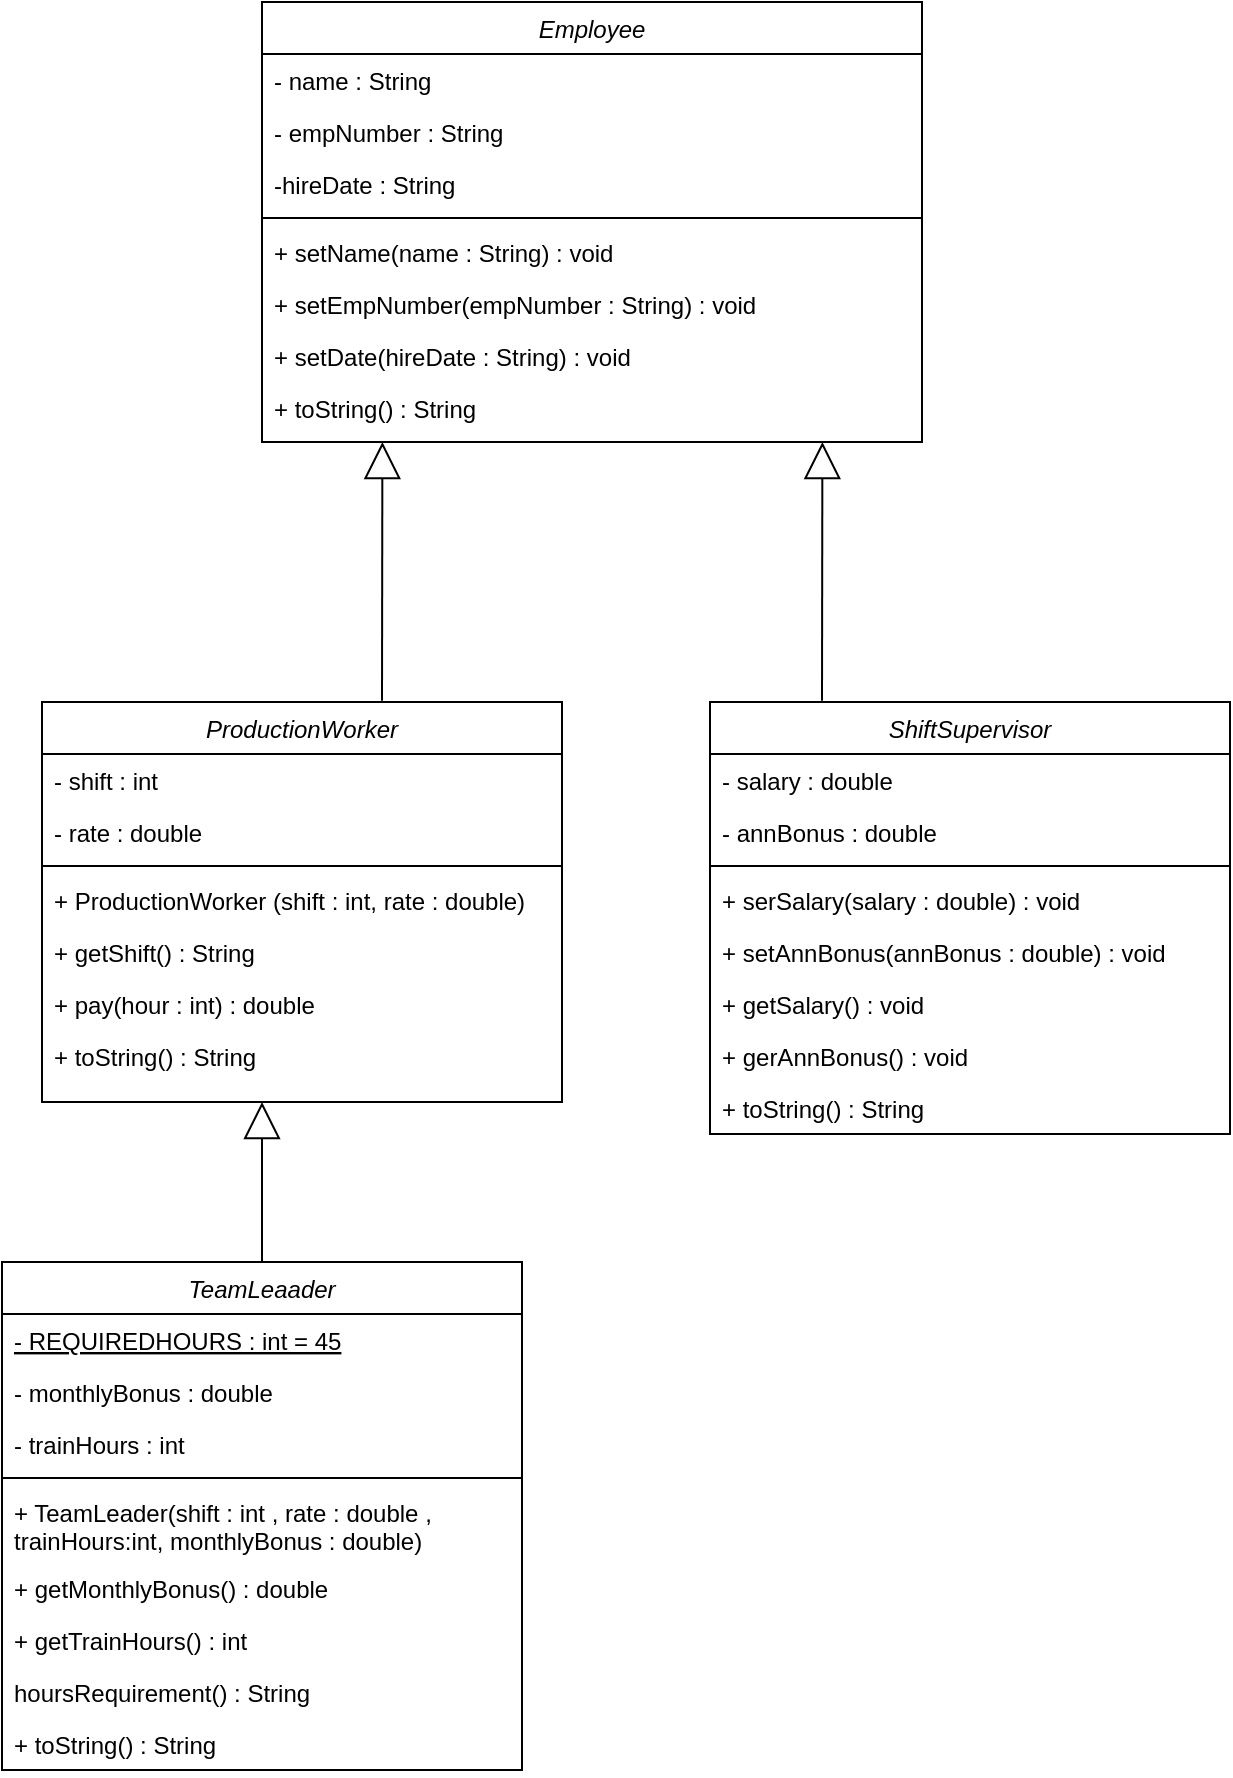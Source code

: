 <mxfile version="13.10.1" type="github">
  <diagram id="C5RBs43oDa-KdzZeNtuy" name="Page-1">
    <mxGraphModel dx="1406" dy="588" grid="1" gridSize="10" guides="1" tooltips="1" connect="1" arrows="1" fold="1" page="1" pageScale="1" pageWidth="827" pageHeight="1169" math="0" shadow="0">
      <root>
        <mxCell id="WIyWlLk6GJQsqaUBKTNV-0" />
        <mxCell id="WIyWlLk6GJQsqaUBKTNV-1" parent="WIyWlLk6GJQsqaUBKTNV-0" />
        <mxCell id="zkfFHV4jXpPFQw0GAbJ--0" value="Employee" style="swimlane;fontStyle=2;align=center;verticalAlign=top;childLayout=stackLayout;horizontal=1;startSize=26;horizontalStack=0;resizeParent=1;resizeLast=0;collapsible=1;marginBottom=0;rounded=0;shadow=0;strokeWidth=1;" parent="WIyWlLk6GJQsqaUBKTNV-1" vertex="1">
          <mxGeometry x="190" y="20" width="330" height="220" as="geometry">
            <mxRectangle x="230" y="140" width="160" height="26" as="alternateBounds" />
          </mxGeometry>
        </mxCell>
        <mxCell id="zkfFHV4jXpPFQw0GAbJ--2" value="- name : String" style="text;align=left;verticalAlign=top;spacingLeft=4;spacingRight=4;overflow=hidden;rotatable=0;points=[[0,0.5],[1,0.5]];portConstraint=eastwest;rounded=0;shadow=0;html=0;" parent="zkfFHV4jXpPFQw0GAbJ--0" vertex="1">
          <mxGeometry y="26" width="330" height="26" as="geometry" />
        </mxCell>
        <mxCell id="zkfFHV4jXpPFQw0GAbJ--3" value="- empNumber : String" style="text;align=left;verticalAlign=top;spacingLeft=4;spacingRight=4;overflow=hidden;rotatable=0;points=[[0,0.5],[1,0.5]];portConstraint=eastwest;rounded=0;shadow=0;html=0;" parent="zkfFHV4jXpPFQw0GAbJ--0" vertex="1">
          <mxGeometry y="52" width="330" height="26" as="geometry" />
        </mxCell>
        <mxCell id="ElF2hct-cSPlqk63naVW-0" value="-hireDate : String" style="text;align=left;verticalAlign=top;spacingLeft=4;spacingRight=4;overflow=hidden;rotatable=0;points=[[0,0.5],[1,0.5]];portConstraint=eastwest;rounded=0;shadow=0;html=0;" vertex="1" parent="zkfFHV4jXpPFQw0GAbJ--0">
          <mxGeometry y="78" width="330" height="26" as="geometry" />
        </mxCell>
        <mxCell id="zkfFHV4jXpPFQw0GAbJ--4" value="" style="line;html=1;strokeWidth=1;align=left;verticalAlign=middle;spacingTop=-1;spacingLeft=3;spacingRight=3;rotatable=0;labelPosition=right;points=[];portConstraint=eastwest;" parent="zkfFHV4jXpPFQw0GAbJ--0" vertex="1">
          <mxGeometry y="104" width="330" height="8" as="geometry" />
        </mxCell>
        <mxCell id="ElF2hct-cSPlqk63naVW-2" value="+ setName(name : String) : void" style="text;align=left;verticalAlign=top;spacingLeft=4;spacingRight=4;overflow=hidden;rotatable=0;points=[[0,0.5],[1,0.5]];portConstraint=eastwest;" vertex="1" parent="zkfFHV4jXpPFQw0GAbJ--0">
          <mxGeometry y="112" width="330" height="26" as="geometry" />
        </mxCell>
        <mxCell id="ElF2hct-cSPlqk63naVW-1" value="+ setEmpNumber(empNumber : String) : void" style="text;align=left;verticalAlign=top;spacingLeft=4;spacingRight=4;overflow=hidden;rotatable=0;points=[[0,0.5],[1,0.5]];portConstraint=eastwest;" vertex="1" parent="zkfFHV4jXpPFQw0GAbJ--0">
          <mxGeometry y="138" width="330" height="26" as="geometry" />
        </mxCell>
        <mxCell id="ElF2hct-cSPlqk63naVW-3" value="+ setDate(hireDate : String) : void" style="text;align=left;verticalAlign=top;spacingLeft=4;spacingRight=4;overflow=hidden;rotatable=0;points=[[0,0.5],[1,0.5]];portConstraint=eastwest;" vertex="1" parent="zkfFHV4jXpPFQw0GAbJ--0">
          <mxGeometry y="164" width="330" height="26" as="geometry" />
        </mxCell>
        <mxCell id="ElF2hct-cSPlqk63naVW-4" value="+ toString() : String" style="text;align=left;verticalAlign=top;spacingLeft=4;spacingRight=4;overflow=hidden;rotatable=0;points=[[0,0.5],[1,0.5]];portConstraint=eastwest;" vertex="1" parent="zkfFHV4jXpPFQw0GAbJ--0">
          <mxGeometry y="190" width="330" height="26" as="geometry" />
        </mxCell>
        <mxCell id="ElF2hct-cSPlqk63naVW-6" value="ProductionWorker" style="swimlane;fontStyle=2;align=center;verticalAlign=top;childLayout=stackLayout;horizontal=1;startSize=26;horizontalStack=0;resizeParent=1;resizeLast=0;collapsible=1;marginBottom=0;rounded=0;shadow=0;strokeWidth=1;" vertex="1" parent="WIyWlLk6GJQsqaUBKTNV-1">
          <mxGeometry x="80" y="370" width="260" height="200" as="geometry">
            <mxRectangle x="230" y="140" width="160" height="26" as="alternateBounds" />
          </mxGeometry>
        </mxCell>
        <mxCell id="ElF2hct-cSPlqk63naVW-7" value="- shift : int " style="text;align=left;verticalAlign=top;spacingLeft=4;spacingRight=4;overflow=hidden;rotatable=0;points=[[0,0.5],[1,0.5]];portConstraint=eastwest;rounded=0;shadow=0;html=0;" vertex="1" parent="ElF2hct-cSPlqk63naVW-6">
          <mxGeometry y="26" width="260" height="26" as="geometry" />
        </mxCell>
        <mxCell id="ElF2hct-cSPlqk63naVW-8" value="- rate : double" style="text;align=left;verticalAlign=top;spacingLeft=4;spacingRight=4;overflow=hidden;rotatable=0;points=[[0,0.5],[1,0.5]];portConstraint=eastwest;rounded=0;shadow=0;html=0;" vertex="1" parent="ElF2hct-cSPlqk63naVW-6">
          <mxGeometry y="52" width="260" height="26" as="geometry" />
        </mxCell>
        <mxCell id="ElF2hct-cSPlqk63naVW-10" value="" style="line;html=1;strokeWidth=1;align=left;verticalAlign=middle;spacingTop=-1;spacingLeft=3;spacingRight=3;rotatable=0;labelPosition=right;points=[];portConstraint=eastwest;" vertex="1" parent="ElF2hct-cSPlqk63naVW-6">
          <mxGeometry y="78" width="260" height="8" as="geometry" />
        </mxCell>
        <mxCell id="ElF2hct-cSPlqk63naVW-11" value="+ ProductionWorker (shift : int, rate : double)" style="text;align=left;verticalAlign=top;spacingLeft=4;spacingRight=4;overflow=hidden;rotatable=0;points=[[0,0.5],[1,0.5]];portConstraint=eastwest;" vertex="1" parent="ElF2hct-cSPlqk63naVW-6">
          <mxGeometry y="86" width="260" height="26" as="geometry" />
        </mxCell>
        <mxCell id="ElF2hct-cSPlqk63naVW-12" value="+ getShift() : String" style="text;align=left;verticalAlign=top;spacingLeft=4;spacingRight=4;overflow=hidden;rotatable=0;points=[[0,0.5],[1,0.5]];portConstraint=eastwest;" vertex="1" parent="ElF2hct-cSPlqk63naVW-6">
          <mxGeometry y="112" width="260" height="26" as="geometry" />
        </mxCell>
        <mxCell id="ElF2hct-cSPlqk63naVW-13" value="+ pay(hour : int) : double" style="text;align=left;verticalAlign=top;spacingLeft=4;spacingRight=4;overflow=hidden;rotatable=0;points=[[0,0.5],[1,0.5]];portConstraint=eastwest;" vertex="1" parent="ElF2hct-cSPlqk63naVW-6">
          <mxGeometry y="138" width="260" height="26" as="geometry" />
        </mxCell>
        <mxCell id="ElF2hct-cSPlqk63naVW-15" value="+ toString() : String" style="text;align=left;verticalAlign=top;spacingLeft=4;spacingRight=4;overflow=hidden;rotatable=0;points=[[0,0.5],[1,0.5]];portConstraint=eastwest;" vertex="1" parent="ElF2hct-cSPlqk63naVW-6">
          <mxGeometry y="164" width="260" height="26" as="geometry" />
        </mxCell>
        <mxCell id="ElF2hct-cSPlqk63naVW-16" value="ShiftSupervisor" style="swimlane;fontStyle=2;align=center;verticalAlign=top;childLayout=stackLayout;horizontal=1;startSize=26;horizontalStack=0;resizeParent=1;resizeLast=0;collapsible=1;marginBottom=0;rounded=0;shadow=0;strokeWidth=1;" vertex="1" parent="WIyWlLk6GJQsqaUBKTNV-1">
          <mxGeometry x="414" y="370" width="260" height="216" as="geometry">
            <mxRectangle x="230" y="140" width="160" height="26" as="alternateBounds" />
          </mxGeometry>
        </mxCell>
        <mxCell id="ElF2hct-cSPlqk63naVW-17" value="- salary : double" style="text;align=left;verticalAlign=top;spacingLeft=4;spacingRight=4;overflow=hidden;rotatable=0;points=[[0,0.5],[1,0.5]];portConstraint=eastwest;rounded=0;shadow=0;html=0;" vertex="1" parent="ElF2hct-cSPlqk63naVW-16">
          <mxGeometry y="26" width="260" height="26" as="geometry" />
        </mxCell>
        <mxCell id="ElF2hct-cSPlqk63naVW-18" value="- annBonus : double" style="text;align=left;verticalAlign=top;spacingLeft=4;spacingRight=4;overflow=hidden;rotatable=0;points=[[0,0.5],[1,0.5]];portConstraint=eastwest;rounded=0;shadow=0;html=0;" vertex="1" parent="ElF2hct-cSPlqk63naVW-16">
          <mxGeometry y="52" width="260" height="26" as="geometry" />
        </mxCell>
        <mxCell id="ElF2hct-cSPlqk63naVW-19" value="" style="line;html=1;strokeWidth=1;align=left;verticalAlign=middle;spacingTop=-1;spacingLeft=3;spacingRight=3;rotatable=0;labelPosition=right;points=[];portConstraint=eastwest;" vertex="1" parent="ElF2hct-cSPlqk63naVW-16">
          <mxGeometry y="78" width="260" height="8" as="geometry" />
        </mxCell>
        <mxCell id="ElF2hct-cSPlqk63naVW-20" value="+ serSalary(salary : double) : void" style="text;align=left;verticalAlign=top;spacingLeft=4;spacingRight=4;overflow=hidden;rotatable=0;points=[[0,0.5],[1,0.5]];portConstraint=eastwest;" vertex="1" parent="ElF2hct-cSPlqk63naVW-16">
          <mxGeometry y="86" width="260" height="26" as="geometry" />
        </mxCell>
        <mxCell id="ElF2hct-cSPlqk63naVW-21" value="+ setAnnBonus(annBonus : double) : void" style="text;align=left;verticalAlign=top;spacingLeft=4;spacingRight=4;overflow=hidden;rotatable=0;points=[[0,0.5],[1,0.5]];portConstraint=eastwest;" vertex="1" parent="ElF2hct-cSPlqk63naVW-16">
          <mxGeometry y="112" width="260" height="26" as="geometry" />
        </mxCell>
        <mxCell id="ElF2hct-cSPlqk63naVW-22" value="+ getSalary() : void" style="text;align=left;verticalAlign=top;spacingLeft=4;spacingRight=4;overflow=hidden;rotatable=0;points=[[0,0.5],[1,0.5]];portConstraint=eastwest;" vertex="1" parent="ElF2hct-cSPlqk63naVW-16">
          <mxGeometry y="138" width="260" height="26" as="geometry" />
        </mxCell>
        <mxCell id="ElF2hct-cSPlqk63naVW-23" value="+ gerAnnBonus() : void" style="text;align=left;verticalAlign=top;spacingLeft=4;spacingRight=4;overflow=hidden;rotatable=0;points=[[0,0.5],[1,0.5]];portConstraint=eastwest;" vertex="1" parent="ElF2hct-cSPlqk63naVW-16">
          <mxGeometry y="164" width="260" height="26" as="geometry" />
        </mxCell>
        <mxCell id="ElF2hct-cSPlqk63naVW-24" value="+ toString() : String" style="text;align=left;verticalAlign=top;spacingLeft=4;spacingRight=4;overflow=hidden;rotatable=0;points=[[0,0.5],[1,0.5]];portConstraint=eastwest;" vertex="1" parent="ElF2hct-cSPlqk63naVW-16">
          <mxGeometry y="190" width="260" height="26" as="geometry" />
        </mxCell>
        <mxCell id="ElF2hct-cSPlqk63naVW-26" value="TeamLeaader" style="swimlane;fontStyle=2;align=center;verticalAlign=top;childLayout=stackLayout;horizontal=1;startSize=26;horizontalStack=0;resizeParent=1;resizeLast=0;collapsible=1;marginBottom=0;rounded=0;shadow=0;strokeWidth=1;" vertex="1" parent="WIyWlLk6GJQsqaUBKTNV-1">
          <mxGeometry x="60" y="650" width="260" height="254" as="geometry">
            <mxRectangle x="230" y="140" width="160" height="26" as="alternateBounds" />
          </mxGeometry>
        </mxCell>
        <mxCell id="ElF2hct-cSPlqk63naVW-27" value="- REQUIREDHOURS : int = 45" style="text;align=left;verticalAlign=top;spacingLeft=4;spacingRight=4;overflow=hidden;rotatable=0;points=[[0,0.5],[1,0.5]];portConstraint=eastwest;rounded=0;shadow=0;html=0;fontStyle=4" vertex="1" parent="ElF2hct-cSPlqk63naVW-26">
          <mxGeometry y="26" width="260" height="26" as="geometry" />
        </mxCell>
        <mxCell id="ElF2hct-cSPlqk63naVW-28" value="- monthlyBonus : double" style="text;align=left;verticalAlign=top;spacingLeft=4;spacingRight=4;overflow=hidden;rotatable=0;points=[[0,0.5],[1,0.5]];portConstraint=eastwest;rounded=0;shadow=0;html=0;" vertex="1" parent="ElF2hct-cSPlqk63naVW-26">
          <mxGeometry y="52" width="260" height="26" as="geometry" />
        </mxCell>
        <mxCell id="ElF2hct-cSPlqk63naVW-34" value="- trainHours : int" style="text;align=left;verticalAlign=top;spacingLeft=4;spacingRight=4;overflow=hidden;rotatable=0;points=[[0,0.5],[1,0.5]];portConstraint=eastwest;rounded=0;shadow=0;html=0;" vertex="1" parent="ElF2hct-cSPlqk63naVW-26">
          <mxGeometry y="78" width="260" height="26" as="geometry" />
        </mxCell>
        <mxCell id="ElF2hct-cSPlqk63naVW-29" value="" style="line;html=1;strokeWidth=1;align=left;verticalAlign=middle;spacingTop=-1;spacingLeft=3;spacingRight=3;rotatable=0;labelPosition=right;points=[];portConstraint=eastwest;" vertex="1" parent="ElF2hct-cSPlqk63naVW-26">
          <mxGeometry y="104" width="260" height="8" as="geometry" />
        </mxCell>
        <mxCell id="ElF2hct-cSPlqk63naVW-30" value="+ TeamLeader(shift : int , rate : double ,&#xa;trainHours:int, monthlyBonus : double)" style="text;align=left;verticalAlign=top;spacingLeft=4;spacingRight=4;overflow=hidden;rotatable=0;points=[[0,0.5],[1,0.5]];portConstraint=eastwest;" vertex="1" parent="ElF2hct-cSPlqk63naVW-26">
          <mxGeometry y="112" width="260" height="38" as="geometry" />
        </mxCell>
        <mxCell id="ElF2hct-cSPlqk63naVW-31" value="+ getMonthlyBonus() : double" style="text;align=left;verticalAlign=top;spacingLeft=4;spacingRight=4;overflow=hidden;rotatable=0;points=[[0,0.5],[1,0.5]];portConstraint=eastwest;" vertex="1" parent="ElF2hct-cSPlqk63naVW-26">
          <mxGeometry y="150" width="260" height="26" as="geometry" />
        </mxCell>
        <mxCell id="ElF2hct-cSPlqk63naVW-32" value="+ getTrainHours() : int" style="text;align=left;verticalAlign=top;spacingLeft=4;spacingRight=4;overflow=hidden;rotatable=0;points=[[0,0.5],[1,0.5]];portConstraint=eastwest;" vertex="1" parent="ElF2hct-cSPlqk63naVW-26">
          <mxGeometry y="176" width="260" height="26" as="geometry" />
        </mxCell>
        <mxCell id="ElF2hct-cSPlqk63naVW-33" value="hoursRequirement() : String" style="text;align=left;verticalAlign=top;spacingLeft=4;spacingRight=4;overflow=hidden;rotatable=0;points=[[0,0.5],[1,0.5]];portConstraint=eastwest;" vertex="1" parent="ElF2hct-cSPlqk63naVW-26">
          <mxGeometry y="202" width="260" height="26" as="geometry" />
        </mxCell>
        <mxCell id="ElF2hct-cSPlqk63naVW-35" value="+ toString() : String" style="text;align=left;verticalAlign=top;spacingLeft=4;spacingRight=4;overflow=hidden;rotatable=0;points=[[0,0.5],[1,0.5]];portConstraint=eastwest;" vertex="1" parent="ElF2hct-cSPlqk63naVW-26">
          <mxGeometry y="228" width="260" height="26" as="geometry" />
        </mxCell>
        <mxCell id="ElF2hct-cSPlqk63naVW-36" value="" style="endArrow=block;endSize=16;endFill=0;html=1;jumpSize=10;fontSize=13;" edge="1" parent="WIyWlLk6GJQsqaUBKTNV-1" source="ElF2hct-cSPlqk63naVW-26">
          <mxGeometry width="160" relative="1" as="geometry">
            <mxPoint x="209.17" y="650" as="sourcePoint" />
            <mxPoint x="190" y="570" as="targetPoint" />
          </mxGeometry>
        </mxCell>
        <mxCell id="ElF2hct-cSPlqk63naVW-37" value="" style="endArrow=block;endSize=16;endFill=0;html=1;entryX=0.491;entryY=1.062;entryDx=0;entryDy=0;entryPerimeter=0;jumpSize=10;fontSize=13;" edge="1" parent="WIyWlLk6GJQsqaUBKTNV-1">
          <mxGeometry width="160" relative="1" as="geometry">
            <mxPoint x="250" y="369.39" as="sourcePoint" />
            <mxPoint x="250.2" y="240.002" as="targetPoint" />
          </mxGeometry>
        </mxCell>
        <mxCell id="ElF2hct-cSPlqk63naVW-38" value="" style="endArrow=block;endSize=16;endFill=0;html=1;entryX=0.491;entryY=1.062;entryDx=0;entryDy=0;entryPerimeter=0;jumpSize=10;fontSize=13;" edge="1" parent="WIyWlLk6GJQsqaUBKTNV-1">
          <mxGeometry width="160" relative="1" as="geometry">
            <mxPoint x="470" y="369.39" as="sourcePoint" />
            <mxPoint x="470.2" y="240.002" as="targetPoint" />
          </mxGeometry>
        </mxCell>
      </root>
    </mxGraphModel>
  </diagram>
</mxfile>
